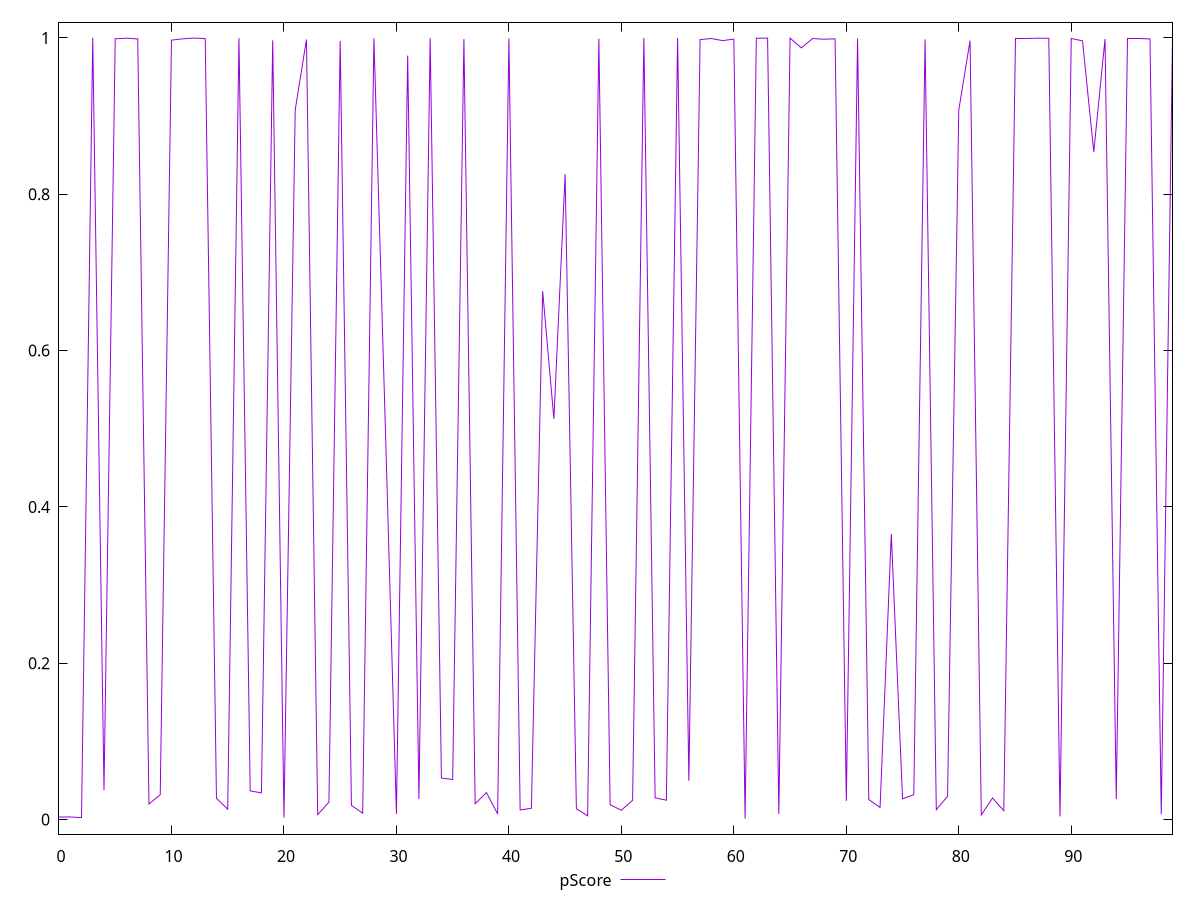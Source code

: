 reset

$pScore <<EOF
0 0.003218492879378698
1 0.0033348368023215502
2 0.00253080330622496
3 0.9999999641342965
4 0.037798647439231337
5 0.9988168395126606
6 0.99961111608783
7 0.9986646579203928
8 0.019860578311266974
9 0.03183968089038708
10 0.997148907511034
11 0.9988168395126606
12 0.999802204850883
13 0.9990812498117323
14 0.02722812116104678
15 0.013301306658743628
16 0.999545893789825
17 0.03677143592190352
18 0.03409509432626362
19 0.9968578526436302
20 0.00253080330622496
21 0.9077964004802882
22 0.9979034871603354
23 0.006336140445170002
24 0.02224678054126572
25 0.9962113647861295
26 0.018219332064178806
27 0.008132019417942282
28 0.9994723875712139
29 0.5094379778661642
30 0.00712984527615379
31 0.9773690465852017
32 0.026322236005105304
33 0.99961111608783
34 0.053133475231698424
35 0.051306238884869515
36 0.9984980673954267
37 0.02026113178966349
38 0.034566020827585586
39 0.007219360375863182
40 0.9994723875712139
41 0.012227623921224617
42 0.014475713563806114
43 0.6761675307336696
44 0.512608532205872
45 0.8255807845348379
46 0.01374055753156117
47 0.004837839410095968
48 0.9989554336823837
49 0.018958217009849787
50 0.011916099146199566
51 0.024770916510083674
52 0.9997636670093073
53 0.02778739954351017
54 0.024770916510083674
55 0.9997193707068333
56 0.04954451668400489
57 0.9979034871603354
58 0.9991950831806855
59 0.9965456190098279
60 0.9984980673954267
61 0.0013533575832474498
62 0.999545893789825
63 0.9997636670093073
64 0.007264566450213672
65 0.9997636670093073
66 0.9872268801572729
67 0.9991950831806855
68 0.9983162362949354
69 0.9988168395126606
70 0.023951088700818468
71 0.99929771302618
72 0.02562045674931468
73 0.015453882307791988
74 0.36534760307969977
75 0.02650083376879453
76 0.03183968089038747
77 0.9981183248482491
78 0.012629255421541974
79 0.02974086749130489
80 0.9077964004802882
81 0.9965456190098279
82 0.005920153830924979
83 0.027599638242639002
84 0.011318086089062429
85 0.99929771302618
86 0.99929771302618
87 0.9996687264701117
88 0.9994723875712139
89 0.00410947639539383
90 0.99929771302618
91 0.9962113647861295
92 0.8540758457107169
93 0.9984980673954267
94 0.026322236005105304
95 0.9990812498117323
96 0.9990812498117323
97 0.9986646579203928
98 0.0066582057758602375
99 0.99929771302618
EOF

set key outside below
set xrange [0:99]
set yrange [-0.01861957454777353:1.0199728962653174]
set trange [-0.01861957454777353:1.0199728962653174]
set terminal svg size 640, 500 enhanced background rgb 'white'
set output "reports/report_00027_2021-02-24T12-40-31.850Z/max-potential-fid/samples/agenda/pScore/values.svg"

plot $pScore title "pScore" with line

reset
